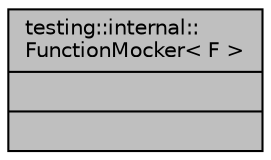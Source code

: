 digraph "testing::internal::FunctionMocker&lt; F &gt;"
{
  edge [fontname="Helvetica",fontsize="10",labelfontname="Helvetica",labelfontsize="10"];
  node [fontname="Helvetica",fontsize="10",shape=record];
  Node1 [label="{testing::internal::\lFunctionMocker\< F \>\n||}",height=0.2,width=0.4,color="black", fillcolor="grey75", style="filled", fontcolor="black"];
}
